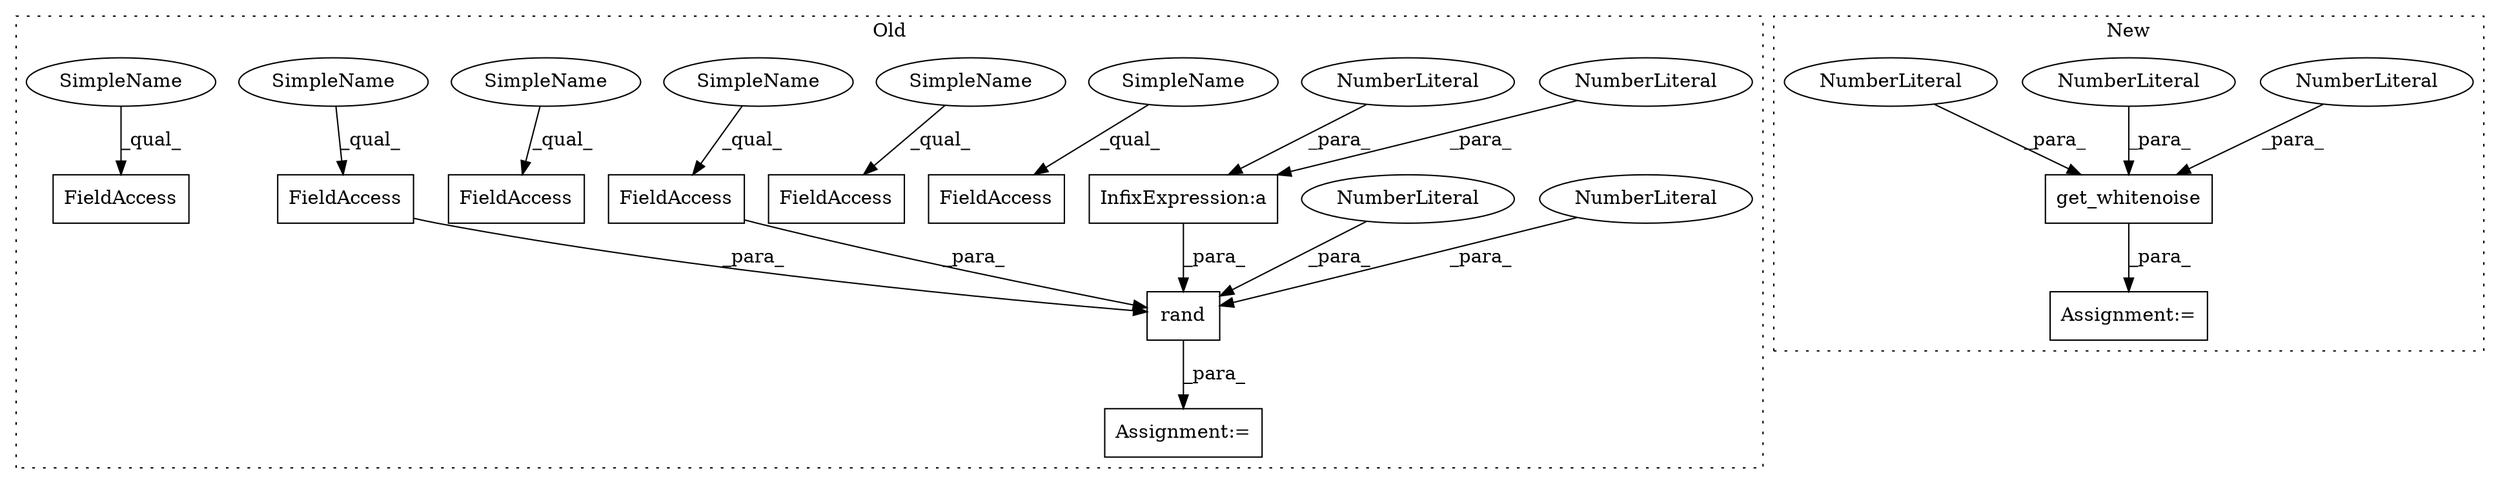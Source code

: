 digraph G {
subgraph cluster0 {
1 [label="rand" a="32" s="313,352" l="5,1" shape="box"];
4 [label="Assignment:=" a="7" s="306" l="1" shape="box"];
5 [label="NumberLiteral" a="34" s="320" l="1" shape="ellipse"];
9 [label="FieldAccess" a="22" s="341" l="11" shape="box"];
10 [label="FieldAccess" a="22" s="468" l="10" shape="box"];
11 [label="FieldAccess" a="22" s="479" l="11" shape="box"];
12 [label="FieldAccess" a="22" s="330" l="10" shape="box"];
13 [label="FieldAccess" a="22" s="399" l="10" shape="box"];
14 [label="FieldAccess" a="22" s="410" l="11" shape="box"];
15 [label="InfixExpression:a" a="27" s="325" l="3" shape="box"];
16 [label="NumberLiteral" a="34" s="318" l="1" shape="ellipse"];
17 [label="NumberLiteral" a="34" s="328" l="1" shape="ellipse"];
18 [label="NumberLiteral" a="34" s="322" l="3" shape="ellipse"];
19 [label="SimpleName" a="42" s="479" l="4" shape="ellipse"];
20 [label="SimpleName" a="42" s="468" l="4" shape="ellipse"];
21 [label="SimpleName" a="42" s="330" l="4" shape="ellipse"];
22 [label="SimpleName" a="42" s="410" l="4" shape="ellipse"];
23 [label="SimpleName" a="42" s="341" l="4" shape="ellipse"];
24 [label="SimpleName" a="42" s="399" l="4" shape="ellipse"];
label = "Old";
style="dotted";
}
subgraph cluster1 {
2 [label="get_whitenoise" a="32" s="862,890" l="15,1" shape="box"];
3 [label="Assignment:=" a="7" s="861" l="1" shape="box"];
6 [label="NumberLiteral" a="34" s="877" l="5" shape="ellipse"];
7 [label="NumberLiteral" a="34" s="889" l="1" shape="ellipse"];
8 [label="NumberLiteral" a="34" s="883" l="5" shape="ellipse"];
label = "New";
style="dotted";
}
1 -> 4 [label="_para_"];
2 -> 3 [label="_para_"];
5 -> 1 [label="_para_"];
6 -> 2 [label="_para_"];
7 -> 2 [label="_para_"];
8 -> 2 [label="_para_"];
9 -> 1 [label="_para_"];
12 -> 1 [label="_para_"];
15 -> 1 [label="_para_"];
16 -> 1 [label="_para_"];
17 -> 15 [label="_para_"];
18 -> 15 [label="_para_"];
19 -> 11 [label="_qual_"];
20 -> 10 [label="_qual_"];
21 -> 12 [label="_qual_"];
22 -> 14 [label="_qual_"];
23 -> 9 [label="_qual_"];
24 -> 13 [label="_qual_"];
}